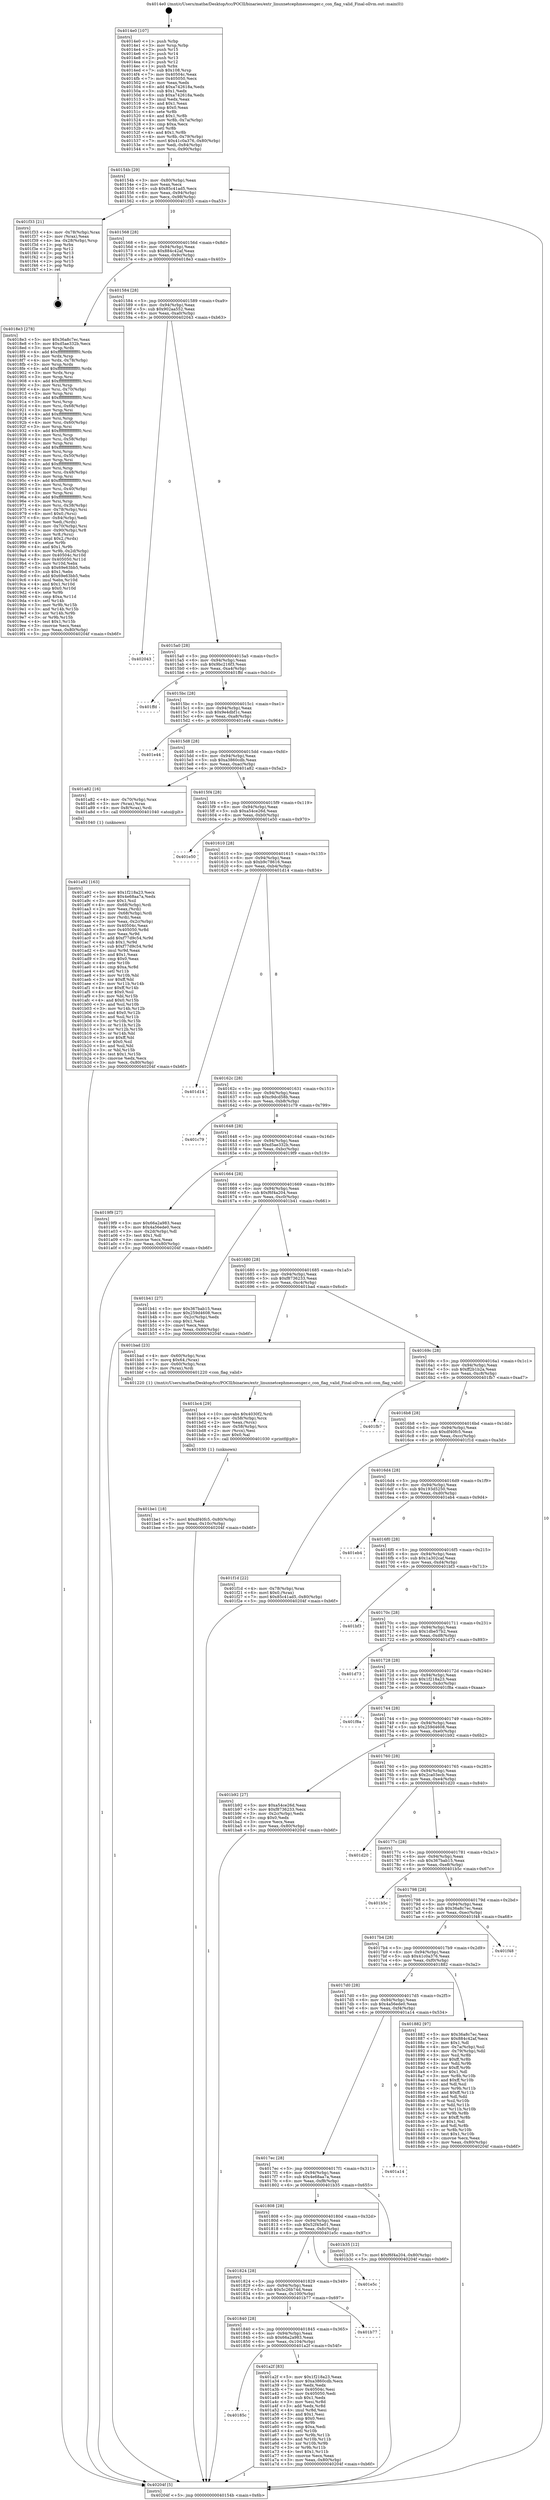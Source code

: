 digraph "0x4014e0" {
  label = "0x4014e0 (/mnt/c/Users/mathe/Desktop/tcc/POCII/binaries/extr_linuxnetcephmessenger.c_con_flag_valid_Final-ollvm.out::main(0))"
  labelloc = "t"
  node[shape=record]

  Entry [label="",width=0.3,height=0.3,shape=circle,fillcolor=black,style=filled]
  "0x40154b" [label="{
     0x40154b [29]\l
     | [instrs]\l
     &nbsp;&nbsp;0x40154b \<+3\>: mov -0x80(%rbp),%eax\l
     &nbsp;&nbsp;0x40154e \<+2\>: mov %eax,%ecx\l
     &nbsp;&nbsp;0x401550 \<+6\>: sub $0x85c41ad5,%ecx\l
     &nbsp;&nbsp;0x401556 \<+6\>: mov %eax,-0x94(%rbp)\l
     &nbsp;&nbsp;0x40155c \<+6\>: mov %ecx,-0x98(%rbp)\l
     &nbsp;&nbsp;0x401562 \<+6\>: je 0000000000401f33 \<main+0xa53\>\l
  }"]
  "0x401f33" [label="{
     0x401f33 [21]\l
     | [instrs]\l
     &nbsp;&nbsp;0x401f33 \<+4\>: mov -0x78(%rbp),%rax\l
     &nbsp;&nbsp;0x401f37 \<+2\>: mov (%rax),%eax\l
     &nbsp;&nbsp;0x401f39 \<+4\>: lea -0x28(%rbp),%rsp\l
     &nbsp;&nbsp;0x401f3d \<+1\>: pop %rbx\l
     &nbsp;&nbsp;0x401f3e \<+2\>: pop %r12\l
     &nbsp;&nbsp;0x401f40 \<+2\>: pop %r13\l
     &nbsp;&nbsp;0x401f42 \<+2\>: pop %r14\l
     &nbsp;&nbsp;0x401f44 \<+2\>: pop %r15\l
     &nbsp;&nbsp;0x401f46 \<+1\>: pop %rbp\l
     &nbsp;&nbsp;0x401f47 \<+1\>: ret\l
  }"]
  "0x401568" [label="{
     0x401568 [28]\l
     | [instrs]\l
     &nbsp;&nbsp;0x401568 \<+5\>: jmp 000000000040156d \<main+0x8d\>\l
     &nbsp;&nbsp;0x40156d \<+6\>: mov -0x94(%rbp),%eax\l
     &nbsp;&nbsp;0x401573 \<+5\>: sub $0x884c42af,%eax\l
     &nbsp;&nbsp;0x401578 \<+6\>: mov %eax,-0x9c(%rbp)\l
     &nbsp;&nbsp;0x40157e \<+6\>: je 00000000004018e3 \<main+0x403\>\l
  }"]
  Exit [label="",width=0.3,height=0.3,shape=circle,fillcolor=black,style=filled,peripheries=2]
  "0x4018e3" [label="{
     0x4018e3 [278]\l
     | [instrs]\l
     &nbsp;&nbsp;0x4018e3 \<+5\>: mov $0x36a8c7ec,%eax\l
     &nbsp;&nbsp;0x4018e8 \<+5\>: mov $0xd5ae332b,%ecx\l
     &nbsp;&nbsp;0x4018ed \<+3\>: mov %rsp,%rdx\l
     &nbsp;&nbsp;0x4018f0 \<+4\>: add $0xfffffffffffffff0,%rdx\l
     &nbsp;&nbsp;0x4018f4 \<+3\>: mov %rdx,%rsp\l
     &nbsp;&nbsp;0x4018f7 \<+4\>: mov %rdx,-0x78(%rbp)\l
     &nbsp;&nbsp;0x4018fb \<+3\>: mov %rsp,%rdx\l
     &nbsp;&nbsp;0x4018fe \<+4\>: add $0xfffffffffffffff0,%rdx\l
     &nbsp;&nbsp;0x401902 \<+3\>: mov %rdx,%rsp\l
     &nbsp;&nbsp;0x401905 \<+3\>: mov %rsp,%rsi\l
     &nbsp;&nbsp;0x401908 \<+4\>: add $0xfffffffffffffff0,%rsi\l
     &nbsp;&nbsp;0x40190c \<+3\>: mov %rsi,%rsp\l
     &nbsp;&nbsp;0x40190f \<+4\>: mov %rsi,-0x70(%rbp)\l
     &nbsp;&nbsp;0x401913 \<+3\>: mov %rsp,%rsi\l
     &nbsp;&nbsp;0x401916 \<+4\>: add $0xfffffffffffffff0,%rsi\l
     &nbsp;&nbsp;0x40191a \<+3\>: mov %rsi,%rsp\l
     &nbsp;&nbsp;0x40191d \<+4\>: mov %rsi,-0x68(%rbp)\l
     &nbsp;&nbsp;0x401921 \<+3\>: mov %rsp,%rsi\l
     &nbsp;&nbsp;0x401924 \<+4\>: add $0xfffffffffffffff0,%rsi\l
     &nbsp;&nbsp;0x401928 \<+3\>: mov %rsi,%rsp\l
     &nbsp;&nbsp;0x40192b \<+4\>: mov %rsi,-0x60(%rbp)\l
     &nbsp;&nbsp;0x40192f \<+3\>: mov %rsp,%rsi\l
     &nbsp;&nbsp;0x401932 \<+4\>: add $0xfffffffffffffff0,%rsi\l
     &nbsp;&nbsp;0x401936 \<+3\>: mov %rsi,%rsp\l
     &nbsp;&nbsp;0x401939 \<+4\>: mov %rsi,-0x58(%rbp)\l
     &nbsp;&nbsp;0x40193d \<+3\>: mov %rsp,%rsi\l
     &nbsp;&nbsp;0x401940 \<+4\>: add $0xfffffffffffffff0,%rsi\l
     &nbsp;&nbsp;0x401944 \<+3\>: mov %rsi,%rsp\l
     &nbsp;&nbsp;0x401947 \<+4\>: mov %rsi,-0x50(%rbp)\l
     &nbsp;&nbsp;0x40194b \<+3\>: mov %rsp,%rsi\l
     &nbsp;&nbsp;0x40194e \<+4\>: add $0xfffffffffffffff0,%rsi\l
     &nbsp;&nbsp;0x401952 \<+3\>: mov %rsi,%rsp\l
     &nbsp;&nbsp;0x401955 \<+4\>: mov %rsi,-0x48(%rbp)\l
     &nbsp;&nbsp;0x401959 \<+3\>: mov %rsp,%rsi\l
     &nbsp;&nbsp;0x40195c \<+4\>: add $0xfffffffffffffff0,%rsi\l
     &nbsp;&nbsp;0x401960 \<+3\>: mov %rsi,%rsp\l
     &nbsp;&nbsp;0x401963 \<+4\>: mov %rsi,-0x40(%rbp)\l
     &nbsp;&nbsp;0x401967 \<+3\>: mov %rsp,%rsi\l
     &nbsp;&nbsp;0x40196a \<+4\>: add $0xfffffffffffffff0,%rsi\l
     &nbsp;&nbsp;0x40196e \<+3\>: mov %rsi,%rsp\l
     &nbsp;&nbsp;0x401971 \<+4\>: mov %rsi,-0x38(%rbp)\l
     &nbsp;&nbsp;0x401975 \<+4\>: mov -0x78(%rbp),%rsi\l
     &nbsp;&nbsp;0x401979 \<+6\>: movl $0x0,(%rsi)\l
     &nbsp;&nbsp;0x40197f \<+6\>: mov -0x84(%rbp),%edi\l
     &nbsp;&nbsp;0x401985 \<+2\>: mov %edi,(%rdx)\l
     &nbsp;&nbsp;0x401987 \<+4\>: mov -0x70(%rbp),%rsi\l
     &nbsp;&nbsp;0x40198b \<+7\>: mov -0x90(%rbp),%r8\l
     &nbsp;&nbsp;0x401992 \<+3\>: mov %r8,(%rsi)\l
     &nbsp;&nbsp;0x401995 \<+3\>: cmpl $0x2,(%rdx)\l
     &nbsp;&nbsp;0x401998 \<+4\>: setne %r9b\l
     &nbsp;&nbsp;0x40199c \<+4\>: and $0x1,%r9b\l
     &nbsp;&nbsp;0x4019a0 \<+4\>: mov %r9b,-0x2d(%rbp)\l
     &nbsp;&nbsp;0x4019a4 \<+8\>: mov 0x40504c,%r10d\l
     &nbsp;&nbsp;0x4019ac \<+8\>: mov 0x405050,%r11d\l
     &nbsp;&nbsp;0x4019b4 \<+3\>: mov %r10d,%ebx\l
     &nbsp;&nbsp;0x4019b7 \<+6\>: sub $0x69e63bb5,%ebx\l
     &nbsp;&nbsp;0x4019bd \<+3\>: sub $0x1,%ebx\l
     &nbsp;&nbsp;0x4019c0 \<+6\>: add $0x69e63bb5,%ebx\l
     &nbsp;&nbsp;0x4019c6 \<+4\>: imul %ebx,%r10d\l
     &nbsp;&nbsp;0x4019ca \<+4\>: and $0x1,%r10d\l
     &nbsp;&nbsp;0x4019ce \<+4\>: cmp $0x0,%r10d\l
     &nbsp;&nbsp;0x4019d2 \<+4\>: sete %r9b\l
     &nbsp;&nbsp;0x4019d6 \<+4\>: cmp $0xa,%r11d\l
     &nbsp;&nbsp;0x4019da \<+4\>: setl %r14b\l
     &nbsp;&nbsp;0x4019de \<+3\>: mov %r9b,%r15b\l
     &nbsp;&nbsp;0x4019e1 \<+3\>: and %r14b,%r15b\l
     &nbsp;&nbsp;0x4019e4 \<+3\>: xor %r14b,%r9b\l
     &nbsp;&nbsp;0x4019e7 \<+3\>: or %r9b,%r15b\l
     &nbsp;&nbsp;0x4019ea \<+4\>: test $0x1,%r15b\l
     &nbsp;&nbsp;0x4019ee \<+3\>: cmovne %ecx,%eax\l
     &nbsp;&nbsp;0x4019f1 \<+3\>: mov %eax,-0x80(%rbp)\l
     &nbsp;&nbsp;0x4019f4 \<+5\>: jmp 000000000040204f \<main+0xb6f\>\l
  }"]
  "0x401584" [label="{
     0x401584 [28]\l
     | [instrs]\l
     &nbsp;&nbsp;0x401584 \<+5\>: jmp 0000000000401589 \<main+0xa9\>\l
     &nbsp;&nbsp;0x401589 \<+6\>: mov -0x94(%rbp),%eax\l
     &nbsp;&nbsp;0x40158f \<+5\>: sub $0x902aa552,%eax\l
     &nbsp;&nbsp;0x401594 \<+6\>: mov %eax,-0xa0(%rbp)\l
     &nbsp;&nbsp;0x40159a \<+6\>: je 0000000000402043 \<main+0xb63\>\l
  }"]
  "0x401be1" [label="{
     0x401be1 [18]\l
     | [instrs]\l
     &nbsp;&nbsp;0x401be1 \<+7\>: movl $0xdf40fc5,-0x80(%rbp)\l
     &nbsp;&nbsp;0x401be8 \<+6\>: mov %eax,-0x10c(%rbp)\l
     &nbsp;&nbsp;0x401bee \<+5\>: jmp 000000000040204f \<main+0xb6f\>\l
  }"]
  "0x402043" [label="{
     0x402043\l
  }", style=dashed]
  "0x4015a0" [label="{
     0x4015a0 [28]\l
     | [instrs]\l
     &nbsp;&nbsp;0x4015a0 \<+5\>: jmp 00000000004015a5 \<main+0xc5\>\l
     &nbsp;&nbsp;0x4015a5 \<+6\>: mov -0x94(%rbp),%eax\l
     &nbsp;&nbsp;0x4015ab \<+5\>: sub $0x9bc216f3,%eax\l
     &nbsp;&nbsp;0x4015b0 \<+6\>: mov %eax,-0xa4(%rbp)\l
     &nbsp;&nbsp;0x4015b6 \<+6\>: je 0000000000401ffd \<main+0xb1d\>\l
  }"]
  "0x401bc4" [label="{
     0x401bc4 [29]\l
     | [instrs]\l
     &nbsp;&nbsp;0x401bc4 \<+10\>: movabs $0x4030f2,%rdi\l
     &nbsp;&nbsp;0x401bce \<+4\>: mov -0x58(%rbp),%rcx\l
     &nbsp;&nbsp;0x401bd2 \<+2\>: mov %eax,(%rcx)\l
     &nbsp;&nbsp;0x401bd4 \<+4\>: mov -0x58(%rbp),%rcx\l
     &nbsp;&nbsp;0x401bd8 \<+2\>: mov (%rcx),%esi\l
     &nbsp;&nbsp;0x401bda \<+2\>: mov $0x0,%al\l
     &nbsp;&nbsp;0x401bdc \<+5\>: call 0000000000401030 \<printf@plt\>\l
     | [calls]\l
     &nbsp;&nbsp;0x401030 \{1\} (unknown)\l
  }"]
  "0x401ffd" [label="{
     0x401ffd\l
  }", style=dashed]
  "0x4015bc" [label="{
     0x4015bc [28]\l
     | [instrs]\l
     &nbsp;&nbsp;0x4015bc \<+5\>: jmp 00000000004015c1 \<main+0xe1\>\l
     &nbsp;&nbsp;0x4015c1 \<+6\>: mov -0x94(%rbp),%eax\l
     &nbsp;&nbsp;0x4015c7 \<+5\>: sub $0x9e4dbf1c,%eax\l
     &nbsp;&nbsp;0x4015cc \<+6\>: mov %eax,-0xa8(%rbp)\l
     &nbsp;&nbsp;0x4015d2 \<+6\>: je 0000000000401e44 \<main+0x964\>\l
  }"]
  "0x401a92" [label="{
     0x401a92 [163]\l
     | [instrs]\l
     &nbsp;&nbsp;0x401a92 \<+5\>: mov $0x1f218a23,%ecx\l
     &nbsp;&nbsp;0x401a97 \<+5\>: mov $0x4e68aa7a,%edx\l
     &nbsp;&nbsp;0x401a9c \<+3\>: mov $0x1,%sil\l
     &nbsp;&nbsp;0x401a9f \<+4\>: mov -0x68(%rbp),%rdi\l
     &nbsp;&nbsp;0x401aa3 \<+2\>: mov %eax,(%rdi)\l
     &nbsp;&nbsp;0x401aa5 \<+4\>: mov -0x68(%rbp),%rdi\l
     &nbsp;&nbsp;0x401aa9 \<+2\>: mov (%rdi),%eax\l
     &nbsp;&nbsp;0x401aab \<+3\>: mov %eax,-0x2c(%rbp)\l
     &nbsp;&nbsp;0x401aae \<+7\>: mov 0x40504c,%eax\l
     &nbsp;&nbsp;0x401ab5 \<+8\>: mov 0x405050,%r8d\l
     &nbsp;&nbsp;0x401abd \<+3\>: mov %eax,%r9d\l
     &nbsp;&nbsp;0x401ac0 \<+7\>: add $0xf77d9c54,%r9d\l
     &nbsp;&nbsp;0x401ac7 \<+4\>: sub $0x1,%r9d\l
     &nbsp;&nbsp;0x401acb \<+7\>: sub $0xf77d9c54,%r9d\l
     &nbsp;&nbsp;0x401ad2 \<+4\>: imul %r9d,%eax\l
     &nbsp;&nbsp;0x401ad6 \<+3\>: and $0x1,%eax\l
     &nbsp;&nbsp;0x401ad9 \<+3\>: cmp $0x0,%eax\l
     &nbsp;&nbsp;0x401adc \<+4\>: sete %r10b\l
     &nbsp;&nbsp;0x401ae0 \<+4\>: cmp $0xa,%r8d\l
     &nbsp;&nbsp;0x401ae4 \<+4\>: setl %r11b\l
     &nbsp;&nbsp;0x401ae8 \<+3\>: mov %r10b,%bl\l
     &nbsp;&nbsp;0x401aeb \<+3\>: xor $0xff,%bl\l
     &nbsp;&nbsp;0x401aee \<+3\>: mov %r11b,%r14b\l
     &nbsp;&nbsp;0x401af1 \<+4\>: xor $0xff,%r14b\l
     &nbsp;&nbsp;0x401af5 \<+4\>: xor $0x0,%sil\l
     &nbsp;&nbsp;0x401af9 \<+3\>: mov %bl,%r15b\l
     &nbsp;&nbsp;0x401afc \<+4\>: and $0x0,%r15b\l
     &nbsp;&nbsp;0x401b00 \<+3\>: and %sil,%r10b\l
     &nbsp;&nbsp;0x401b03 \<+3\>: mov %r14b,%r12b\l
     &nbsp;&nbsp;0x401b06 \<+4\>: and $0x0,%r12b\l
     &nbsp;&nbsp;0x401b0a \<+3\>: and %sil,%r11b\l
     &nbsp;&nbsp;0x401b0d \<+3\>: or %r10b,%r15b\l
     &nbsp;&nbsp;0x401b10 \<+3\>: or %r11b,%r12b\l
     &nbsp;&nbsp;0x401b13 \<+3\>: xor %r12b,%r15b\l
     &nbsp;&nbsp;0x401b16 \<+3\>: or %r14b,%bl\l
     &nbsp;&nbsp;0x401b19 \<+3\>: xor $0xff,%bl\l
     &nbsp;&nbsp;0x401b1c \<+4\>: or $0x0,%sil\l
     &nbsp;&nbsp;0x401b20 \<+3\>: and %sil,%bl\l
     &nbsp;&nbsp;0x401b23 \<+3\>: or %bl,%r15b\l
     &nbsp;&nbsp;0x401b26 \<+4\>: test $0x1,%r15b\l
     &nbsp;&nbsp;0x401b2a \<+3\>: cmovne %edx,%ecx\l
     &nbsp;&nbsp;0x401b2d \<+3\>: mov %ecx,-0x80(%rbp)\l
     &nbsp;&nbsp;0x401b30 \<+5\>: jmp 000000000040204f \<main+0xb6f\>\l
  }"]
  "0x401e44" [label="{
     0x401e44\l
  }", style=dashed]
  "0x4015d8" [label="{
     0x4015d8 [28]\l
     | [instrs]\l
     &nbsp;&nbsp;0x4015d8 \<+5\>: jmp 00000000004015dd \<main+0xfd\>\l
     &nbsp;&nbsp;0x4015dd \<+6\>: mov -0x94(%rbp),%eax\l
     &nbsp;&nbsp;0x4015e3 \<+5\>: sub $0xa3860cdb,%eax\l
     &nbsp;&nbsp;0x4015e8 \<+6\>: mov %eax,-0xac(%rbp)\l
     &nbsp;&nbsp;0x4015ee \<+6\>: je 0000000000401a82 \<main+0x5a2\>\l
  }"]
  "0x40185c" [label="{
     0x40185c\l
  }", style=dashed]
  "0x401a82" [label="{
     0x401a82 [16]\l
     | [instrs]\l
     &nbsp;&nbsp;0x401a82 \<+4\>: mov -0x70(%rbp),%rax\l
     &nbsp;&nbsp;0x401a86 \<+3\>: mov (%rax),%rax\l
     &nbsp;&nbsp;0x401a89 \<+4\>: mov 0x8(%rax),%rdi\l
     &nbsp;&nbsp;0x401a8d \<+5\>: call 0000000000401040 \<atoi@plt\>\l
     | [calls]\l
     &nbsp;&nbsp;0x401040 \{1\} (unknown)\l
  }"]
  "0x4015f4" [label="{
     0x4015f4 [28]\l
     | [instrs]\l
     &nbsp;&nbsp;0x4015f4 \<+5\>: jmp 00000000004015f9 \<main+0x119\>\l
     &nbsp;&nbsp;0x4015f9 \<+6\>: mov -0x94(%rbp),%eax\l
     &nbsp;&nbsp;0x4015ff \<+5\>: sub $0xa54ce26d,%eax\l
     &nbsp;&nbsp;0x401604 \<+6\>: mov %eax,-0xb0(%rbp)\l
     &nbsp;&nbsp;0x40160a \<+6\>: je 0000000000401e50 \<main+0x970\>\l
  }"]
  "0x401a2f" [label="{
     0x401a2f [83]\l
     | [instrs]\l
     &nbsp;&nbsp;0x401a2f \<+5\>: mov $0x1f218a23,%eax\l
     &nbsp;&nbsp;0x401a34 \<+5\>: mov $0xa3860cdb,%ecx\l
     &nbsp;&nbsp;0x401a39 \<+2\>: xor %edx,%edx\l
     &nbsp;&nbsp;0x401a3b \<+7\>: mov 0x40504c,%esi\l
     &nbsp;&nbsp;0x401a42 \<+7\>: mov 0x405050,%edi\l
     &nbsp;&nbsp;0x401a49 \<+3\>: sub $0x1,%edx\l
     &nbsp;&nbsp;0x401a4c \<+3\>: mov %esi,%r8d\l
     &nbsp;&nbsp;0x401a4f \<+3\>: add %edx,%r8d\l
     &nbsp;&nbsp;0x401a52 \<+4\>: imul %r8d,%esi\l
     &nbsp;&nbsp;0x401a56 \<+3\>: and $0x1,%esi\l
     &nbsp;&nbsp;0x401a59 \<+3\>: cmp $0x0,%esi\l
     &nbsp;&nbsp;0x401a5c \<+4\>: sete %r9b\l
     &nbsp;&nbsp;0x401a60 \<+3\>: cmp $0xa,%edi\l
     &nbsp;&nbsp;0x401a63 \<+4\>: setl %r10b\l
     &nbsp;&nbsp;0x401a67 \<+3\>: mov %r9b,%r11b\l
     &nbsp;&nbsp;0x401a6a \<+3\>: and %r10b,%r11b\l
     &nbsp;&nbsp;0x401a6d \<+3\>: xor %r10b,%r9b\l
     &nbsp;&nbsp;0x401a70 \<+3\>: or %r9b,%r11b\l
     &nbsp;&nbsp;0x401a73 \<+4\>: test $0x1,%r11b\l
     &nbsp;&nbsp;0x401a77 \<+3\>: cmovne %ecx,%eax\l
     &nbsp;&nbsp;0x401a7a \<+3\>: mov %eax,-0x80(%rbp)\l
     &nbsp;&nbsp;0x401a7d \<+5\>: jmp 000000000040204f \<main+0xb6f\>\l
  }"]
  "0x401e50" [label="{
     0x401e50\l
  }", style=dashed]
  "0x401610" [label="{
     0x401610 [28]\l
     | [instrs]\l
     &nbsp;&nbsp;0x401610 \<+5\>: jmp 0000000000401615 \<main+0x135\>\l
     &nbsp;&nbsp;0x401615 \<+6\>: mov -0x94(%rbp),%eax\l
     &nbsp;&nbsp;0x40161b \<+5\>: sub $0xb9c78616,%eax\l
     &nbsp;&nbsp;0x401620 \<+6\>: mov %eax,-0xb4(%rbp)\l
     &nbsp;&nbsp;0x401626 \<+6\>: je 0000000000401d14 \<main+0x834\>\l
  }"]
  "0x401840" [label="{
     0x401840 [28]\l
     | [instrs]\l
     &nbsp;&nbsp;0x401840 \<+5\>: jmp 0000000000401845 \<main+0x365\>\l
     &nbsp;&nbsp;0x401845 \<+6\>: mov -0x94(%rbp),%eax\l
     &nbsp;&nbsp;0x40184b \<+5\>: sub $0x66a2a983,%eax\l
     &nbsp;&nbsp;0x401850 \<+6\>: mov %eax,-0x104(%rbp)\l
     &nbsp;&nbsp;0x401856 \<+6\>: je 0000000000401a2f \<main+0x54f\>\l
  }"]
  "0x401d14" [label="{
     0x401d14\l
  }", style=dashed]
  "0x40162c" [label="{
     0x40162c [28]\l
     | [instrs]\l
     &nbsp;&nbsp;0x40162c \<+5\>: jmp 0000000000401631 \<main+0x151\>\l
     &nbsp;&nbsp;0x401631 \<+6\>: mov -0x94(%rbp),%eax\l
     &nbsp;&nbsp;0x401637 \<+5\>: sub $0xc9dcd58b,%eax\l
     &nbsp;&nbsp;0x40163c \<+6\>: mov %eax,-0xb8(%rbp)\l
     &nbsp;&nbsp;0x401642 \<+6\>: je 0000000000401c79 \<main+0x799\>\l
  }"]
  "0x401b77" [label="{
     0x401b77\l
  }", style=dashed]
  "0x401c79" [label="{
     0x401c79\l
  }", style=dashed]
  "0x401648" [label="{
     0x401648 [28]\l
     | [instrs]\l
     &nbsp;&nbsp;0x401648 \<+5\>: jmp 000000000040164d \<main+0x16d\>\l
     &nbsp;&nbsp;0x40164d \<+6\>: mov -0x94(%rbp),%eax\l
     &nbsp;&nbsp;0x401653 \<+5\>: sub $0xd5ae332b,%eax\l
     &nbsp;&nbsp;0x401658 \<+6\>: mov %eax,-0xbc(%rbp)\l
     &nbsp;&nbsp;0x40165e \<+6\>: je 00000000004019f9 \<main+0x519\>\l
  }"]
  "0x401824" [label="{
     0x401824 [28]\l
     | [instrs]\l
     &nbsp;&nbsp;0x401824 \<+5\>: jmp 0000000000401829 \<main+0x349\>\l
     &nbsp;&nbsp;0x401829 \<+6\>: mov -0x94(%rbp),%eax\l
     &nbsp;&nbsp;0x40182f \<+5\>: sub $0x5c26b74d,%eax\l
     &nbsp;&nbsp;0x401834 \<+6\>: mov %eax,-0x100(%rbp)\l
     &nbsp;&nbsp;0x40183a \<+6\>: je 0000000000401b77 \<main+0x697\>\l
  }"]
  "0x4019f9" [label="{
     0x4019f9 [27]\l
     | [instrs]\l
     &nbsp;&nbsp;0x4019f9 \<+5\>: mov $0x66a2a983,%eax\l
     &nbsp;&nbsp;0x4019fe \<+5\>: mov $0x4a56ede0,%ecx\l
     &nbsp;&nbsp;0x401a03 \<+3\>: mov -0x2d(%rbp),%dl\l
     &nbsp;&nbsp;0x401a06 \<+3\>: test $0x1,%dl\l
     &nbsp;&nbsp;0x401a09 \<+3\>: cmovne %ecx,%eax\l
     &nbsp;&nbsp;0x401a0c \<+3\>: mov %eax,-0x80(%rbp)\l
     &nbsp;&nbsp;0x401a0f \<+5\>: jmp 000000000040204f \<main+0xb6f\>\l
  }"]
  "0x401664" [label="{
     0x401664 [28]\l
     | [instrs]\l
     &nbsp;&nbsp;0x401664 \<+5\>: jmp 0000000000401669 \<main+0x189\>\l
     &nbsp;&nbsp;0x401669 \<+6\>: mov -0x94(%rbp),%eax\l
     &nbsp;&nbsp;0x40166f \<+5\>: sub $0xf6f4a204,%eax\l
     &nbsp;&nbsp;0x401674 \<+6\>: mov %eax,-0xc0(%rbp)\l
     &nbsp;&nbsp;0x40167a \<+6\>: je 0000000000401b41 \<main+0x661\>\l
  }"]
  "0x401e5c" [label="{
     0x401e5c\l
  }", style=dashed]
  "0x401b41" [label="{
     0x401b41 [27]\l
     | [instrs]\l
     &nbsp;&nbsp;0x401b41 \<+5\>: mov $0x367bab15,%eax\l
     &nbsp;&nbsp;0x401b46 \<+5\>: mov $0x259d4608,%ecx\l
     &nbsp;&nbsp;0x401b4b \<+3\>: mov -0x2c(%rbp),%edx\l
     &nbsp;&nbsp;0x401b4e \<+3\>: cmp $0x1,%edx\l
     &nbsp;&nbsp;0x401b51 \<+3\>: cmovl %ecx,%eax\l
     &nbsp;&nbsp;0x401b54 \<+3\>: mov %eax,-0x80(%rbp)\l
     &nbsp;&nbsp;0x401b57 \<+5\>: jmp 000000000040204f \<main+0xb6f\>\l
  }"]
  "0x401680" [label="{
     0x401680 [28]\l
     | [instrs]\l
     &nbsp;&nbsp;0x401680 \<+5\>: jmp 0000000000401685 \<main+0x1a5\>\l
     &nbsp;&nbsp;0x401685 \<+6\>: mov -0x94(%rbp),%eax\l
     &nbsp;&nbsp;0x40168b \<+5\>: sub $0xf8736233,%eax\l
     &nbsp;&nbsp;0x401690 \<+6\>: mov %eax,-0xc4(%rbp)\l
     &nbsp;&nbsp;0x401696 \<+6\>: je 0000000000401bad \<main+0x6cd\>\l
  }"]
  "0x401808" [label="{
     0x401808 [28]\l
     | [instrs]\l
     &nbsp;&nbsp;0x401808 \<+5\>: jmp 000000000040180d \<main+0x32d\>\l
     &nbsp;&nbsp;0x40180d \<+6\>: mov -0x94(%rbp),%eax\l
     &nbsp;&nbsp;0x401813 \<+5\>: sub $0x52f45e01,%eax\l
     &nbsp;&nbsp;0x401818 \<+6\>: mov %eax,-0xfc(%rbp)\l
     &nbsp;&nbsp;0x40181e \<+6\>: je 0000000000401e5c \<main+0x97c\>\l
  }"]
  "0x401bad" [label="{
     0x401bad [23]\l
     | [instrs]\l
     &nbsp;&nbsp;0x401bad \<+4\>: mov -0x60(%rbp),%rax\l
     &nbsp;&nbsp;0x401bb1 \<+7\>: movq $0x64,(%rax)\l
     &nbsp;&nbsp;0x401bb8 \<+4\>: mov -0x60(%rbp),%rax\l
     &nbsp;&nbsp;0x401bbc \<+3\>: mov (%rax),%rdi\l
     &nbsp;&nbsp;0x401bbf \<+5\>: call 0000000000401220 \<con_flag_valid\>\l
     | [calls]\l
     &nbsp;&nbsp;0x401220 \{1\} (/mnt/c/Users/mathe/Desktop/tcc/POCII/binaries/extr_linuxnetcephmessenger.c_con_flag_valid_Final-ollvm.out::con_flag_valid)\l
  }"]
  "0x40169c" [label="{
     0x40169c [28]\l
     | [instrs]\l
     &nbsp;&nbsp;0x40169c \<+5\>: jmp 00000000004016a1 \<main+0x1c1\>\l
     &nbsp;&nbsp;0x4016a1 \<+6\>: mov -0x94(%rbp),%eax\l
     &nbsp;&nbsp;0x4016a7 \<+5\>: sub $0xff2b1b2a,%eax\l
     &nbsp;&nbsp;0x4016ac \<+6\>: mov %eax,-0xc8(%rbp)\l
     &nbsp;&nbsp;0x4016b2 \<+6\>: je 0000000000401fb7 \<main+0xad7\>\l
  }"]
  "0x401b35" [label="{
     0x401b35 [12]\l
     | [instrs]\l
     &nbsp;&nbsp;0x401b35 \<+7\>: movl $0xf6f4a204,-0x80(%rbp)\l
     &nbsp;&nbsp;0x401b3c \<+5\>: jmp 000000000040204f \<main+0xb6f\>\l
  }"]
  "0x401fb7" [label="{
     0x401fb7\l
  }", style=dashed]
  "0x4016b8" [label="{
     0x4016b8 [28]\l
     | [instrs]\l
     &nbsp;&nbsp;0x4016b8 \<+5\>: jmp 00000000004016bd \<main+0x1dd\>\l
     &nbsp;&nbsp;0x4016bd \<+6\>: mov -0x94(%rbp),%eax\l
     &nbsp;&nbsp;0x4016c3 \<+5\>: sub $0xdf40fc5,%eax\l
     &nbsp;&nbsp;0x4016c8 \<+6\>: mov %eax,-0xcc(%rbp)\l
     &nbsp;&nbsp;0x4016ce \<+6\>: je 0000000000401f1d \<main+0xa3d\>\l
  }"]
  "0x4017ec" [label="{
     0x4017ec [28]\l
     | [instrs]\l
     &nbsp;&nbsp;0x4017ec \<+5\>: jmp 00000000004017f1 \<main+0x311\>\l
     &nbsp;&nbsp;0x4017f1 \<+6\>: mov -0x94(%rbp),%eax\l
     &nbsp;&nbsp;0x4017f7 \<+5\>: sub $0x4e68aa7a,%eax\l
     &nbsp;&nbsp;0x4017fc \<+6\>: mov %eax,-0xf8(%rbp)\l
     &nbsp;&nbsp;0x401802 \<+6\>: je 0000000000401b35 \<main+0x655\>\l
  }"]
  "0x401f1d" [label="{
     0x401f1d [22]\l
     | [instrs]\l
     &nbsp;&nbsp;0x401f1d \<+4\>: mov -0x78(%rbp),%rax\l
     &nbsp;&nbsp;0x401f21 \<+6\>: movl $0x0,(%rax)\l
     &nbsp;&nbsp;0x401f27 \<+7\>: movl $0x85c41ad5,-0x80(%rbp)\l
     &nbsp;&nbsp;0x401f2e \<+5\>: jmp 000000000040204f \<main+0xb6f\>\l
  }"]
  "0x4016d4" [label="{
     0x4016d4 [28]\l
     | [instrs]\l
     &nbsp;&nbsp;0x4016d4 \<+5\>: jmp 00000000004016d9 \<main+0x1f9\>\l
     &nbsp;&nbsp;0x4016d9 \<+6\>: mov -0x94(%rbp),%eax\l
     &nbsp;&nbsp;0x4016df \<+5\>: sub $0x193d5250,%eax\l
     &nbsp;&nbsp;0x4016e4 \<+6\>: mov %eax,-0xd0(%rbp)\l
     &nbsp;&nbsp;0x4016ea \<+6\>: je 0000000000401eb4 \<main+0x9d4\>\l
  }"]
  "0x401a14" [label="{
     0x401a14\l
  }", style=dashed]
  "0x401eb4" [label="{
     0x401eb4\l
  }", style=dashed]
  "0x4016f0" [label="{
     0x4016f0 [28]\l
     | [instrs]\l
     &nbsp;&nbsp;0x4016f0 \<+5\>: jmp 00000000004016f5 \<main+0x215\>\l
     &nbsp;&nbsp;0x4016f5 \<+6\>: mov -0x94(%rbp),%eax\l
     &nbsp;&nbsp;0x4016fb \<+5\>: sub $0x1a302caf,%eax\l
     &nbsp;&nbsp;0x401700 \<+6\>: mov %eax,-0xd4(%rbp)\l
     &nbsp;&nbsp;0x401706 \<+6\>: je 0000000000401bf3 \<main+0x713\>\l
  }"]
  "0x4014e0" [label="{
     0x4014e0 [107]\l
     | [instrs]\l
     &nbsp;&nbsp;0x4014e0 \<+1\>: push %rbp\l
     &nbsp;&nbsp;0x4014e1 \<+3\>: mov %rsp,%rbp\l
     &nbsp;&nbsp;0x4014e4 \<+2\>: push %r15\l
     &nbsp;&nbsp;0x4014e6 \<+2\>: push %r14\l
     &nbsp;&nbsp;0x4014e8 \<+2\>: push %r13\l
     &nbsp;&nbsp;0x4014ea \<+2\>: push %r12\l
     &nbsp;&nbsp;0x4014ec \<+1\>: push %rbx\l
     &nbsp;&nbsp;0x4014ed \<+7\>: sub $0x108,%rsp\l
     &nbsp;&nbsp;0x4014f4 \<+7\>: mov 0x40504c,%eax\l
     &nbsp;&nbsp;0x4014fb \<+7\>: mov 0x405050,%ecx\l
     &nbsp;&nbsp;0x401502 \<+2\>: mov %eax,%edx\l
     &nbsp;&nbsp;0x401504 \<+6\>: add $0xa742618a,%edx\l
     &nbsp;&nbsp;0x40150a \<+3\>: sub $0x1,%edx\l
     &nbsp;&nbsp;0x40150d \<+6\>: sub $0xa742618a,%edx\l
     &nbsp;&nbsp;0x401513 \<+3\>: imul %edx,%eax\l
     &nbsp;&nbsp;0x401516 \<+3\>: and $0x1,%eax\l
     &nbsp;&nbsp;0x401519 \<+3\>: cmp $0x0,%eax\l
     &nbsp;&nbsp;0x40151c \<+4\>: sete %r8b\l
     &nbsp;&nbsp;0x401520 \<+4\>: and $0x1,%r8b\l
     &nbsp;&nbsp;0x401524 \<+4\>: mov %r8b,-0x7a(%rbp)\l
     &nbsp;&nbsp;0x401528 \<+3\>: cmp $0xa,%ecx\l
     &nbsp;&nbsp;0x40152b \<+4\>: setl %r8b\l
     &nbsp;&nbsp;0x40152f \<+4\>: and $0x1,%r8b\l
     &nbsp;&nbsp;0x401533 \<+4\>: mov %r8b,-0x79(%rbp)\l
     &nbsp;&nbsp;0x401537 \<+7\>: movl $0x41c0a376,-0x80(%rbp)\l
     &nbsp;&nbsp;0x40153e \<+6\>: mov %edi,-0x84(%rbp)\l
     &nbsp;&nbsp;0x401544 \<+7\>: mov %rsi,-0x90(%rbp)\l
  }"]
  "0x401bf3" [label="{
     0x401bf3\l
  }", style=dashed]
  "0x40170c" [label="{
     0x40170c [28]\l
     | [instrs]\l
     &nbsp;&nbsp;0x40170c \<+5\>: jmp 0000000000401711 \<main+0x231\>\l
     &nbsp;&nbsp;0x401711 \<+6\>: mov -0x94(%rbp),%eax\l
     &nbsp;&nbsp;0x401717 \<+5\>: sub $0x1dbe57b2,%eax\l
     &nbsp;&nbsp;0x40171c \<+6\>: mov %eax,-0xd8(%rbp)\l
     &nbsp;&nbsp;0x401722 \<+6\>: je 0000000000401d73 \<main+0x893\>\l
  }"]
  "0x40204f" [label="{
     0x40204f [5]\l
     | [instrs]\l
     &nbsp;&nbsp;0x40204f \<+5\>: jmp 000000000040154b \<main+0x6b\>\l
  }"]
  "0x401d73" [label="{
     0x401d73\l
  }", style=dashed]
  "0x401728" [label="{
     0x401728 [28]\l
     | [instrs]\l
     &nbsp;&nbsp;0x401728 \<+5\>: jmp 000000000040172d \<main+0x24d\>\l
     &nbsp;&nbsp;0x40172d \<+6\>: mov -0x94(%rbp),%eax\l
     &nbsp;&nbsp;0x401733 \<+5\>: sub $0x1f218a23,%eax\l
     &nbsp;&nbsp;0x401738 \<+6\>: mov %eax,-0xdc(%rbp)\l
     &nbsp;&nbsp;0x40173e \<+6\>: je 0000000000401f8a \<main+0xaaa\>\l
  }"]
  "0x4017d0" [label="{
     0x4017d0 [28]\l
     | [instrs]\l
     &nbsp;&nbsp;0x4017d0 \<+5\>: jmp 00000000004017d5 \<main+0x2f5\>\l
     &nbsp;&nbsp;0x4017d5 \<+6\>: mov -0x94(%rbp),%eax\l
     &nbsp;&nbsp;0x4017db \<+5\>: sub $0x4a56ede0,%eax\l
     &nbsp;&nbsp;0x4017e0 \<+6\>: mov %eax,-0xf4(%rbp)\l
     &nbsp;&nbsp;0x4017e6 \<+6\>: je 0000000000401a14 \<main+0x534\>\l
  }"]
  "0x401f8a" [label="{
     0x401f8a\l
  }", style=dashed]
  "0x401744" [label="{
     0x401744 [28]\l
     | [instrs]\l
     &nbsp;&nbsp;0x401744 \<+5\>: jmp 0000000000401749 \<main+0x269\>\l
     &nbsp;&nbsp;0x401749 \<+6\>: mov -0x94(%rbp),%eax\l
     &nbsp;&nbsp;0x40174f \<+5\>: sub $0x259d4608,%eax\l
     &nbsp;&nbsp;0x401754 \<+6\>: mov %eax,-0xe0(%rbp)\l
     &nbsp;&nbsp;0x40175a \<+6\>: je 0000000000401b92 \<main+0x6b2\>\l
  }"]
  "0x401882" [label="{
     0x401882 [97]\l
     | [instrs]\l
     &nbsp;&nbsp;0x401882 \<+5\>: mov $0x36a8c7ec,%eax\l
     &nbsp;&nbsp;0x401887 \<+5\>: mov $0x884c42af,%ecx\l
     &nbsp;&nbsp;0x40188c \<+2\>: mov $0x1,%dl\l
     &nbsp;&nbsp;0x40188e \<+4\>: mov -0x7a(%rbp),%sil\l
     &nbsp;&nbsp;0x401892 \<+4\>: mov -0x79(%rbp),%dil\l
     &nbsp;&nbsp;0x401896 \<+3\>: mov %sil,%r8b\l
     &nbsp;&nbsp;0x401899 \<+4\>: xor $0xff,%r8b\l
     &nbsp;&nbsp;0x40189d \<+3\>: mov %dil,%r9b\l
     &nbsp;&nbsp;0x4018a0 \<+4\>: xor $0xff,%r9b\l
     &nbsp;&nbsp;0x4018a4 \<+3\>: xor $0x1,%dl\l
     &nbsp;&nbsp;0x4018a7 \<+3\>: mov %r8b,%r10b\l
     &nbsp;&nbsp;0x4018aa \<+4\>: and $0xff,%r10b\l
     &nbsp;&nbsp;0x4018ae \<+3\>: and %dl,%sil\l
     &nbsp;&nbsp;0x4018b1 \<+3\>: mov %r9b,%r11b\l
     &nbsp;&nbsp;0x4018b4 \<+4\>: and $0xff,%r11b\l
     &nbsp;&nbsp;0x4018b8 \<+3\>: and %dl,%dil\l
     &nbsp;&nbsp;0x4018bb \<+3\>: or %sil,%r10b\l
     &nbsp;&nbsp;0x4018be \<+3\>: or %dil,%r11b\l
     &nbsp;&nbsp;0x4018c1 \<+3\>: xor %r11b,%r10b\l
     &nbsp;&nbsp;0x4018c4 \<+3\>: or %r9b,%r8b\l
     &nbsp;&nbsp;0x4018c7 \<+4\>: xor $0xff,%r8b\l
     &nbsp;&nbsp;0x4018cb \<+3\>: or $0x1,%dl\l
     &nbsp;&nbsp;0x4018ce \<+3\>: and %dl,%r8b\l
     &nbsp;&nbsp;0x4018d1 \<+3\>: or %r8b,%r10b\l
     &nbsp;&nbsp;0x4018d4 \<+4\>: test $0x1,%r10b\l
     &nbsp;&nbsp;0x4018d8 \<+3\>: cmovne %ecx,%eax\l
     &nbsp;&nbsp;0x4018db \<+3\>: mov %eax,-0x80(%rbp)\l
     &nbsp;&nbsp;0x4018de \<+5\>: jmp 000000000040204f \<main+0xb6f\>\l
  }"]
  "0x401b92" [label="{
     0x401b92 [27]\l
     | [instrs]\l
     &nbsp;&nbsp;0x401b92 \<+5\>: mov $0xa54ce26d,%eax\l
     &nbsp;&nbsp;0x401b97 \<+5\>: mov $0xf8736233,%ecx\l
     &nbsp;&nbsp;0x401b9c \<+3\>: mov -0x2c(%rbp),%edx\l
     &nbsp;&nbsp;0x401b9f \<+3\>: cmp $0x0,%edx\l
     &nbsp;&nbsp;0x401ba2 \<+3\>: cmove %ecx,%eax\l
     &nbsp;&nbsp;0x401ba5 \<+3\>: mov %eax,-0x80(%rbp)\l
     &nbsp;&nbsp;0x401ba8 \<+5\>: jmp 000000000040204f \<main+0xb6f\>\l
  }"]
  "0x401760" [label="{
     0x401760 [28]\l
     | [instrs]\l
     &nbsp;&nbsp;0x401760 \<+5\>: jmp 0000000000401765 \<main+0x285\>\l
     &nbsp;&nbsp;0x401765 \<+6\>: mov -0x94(%rbp),%eax\l
     &nbsp;&nbsp;0x40176b \<+5\>: sub $0x2ca03ecb,%eax\l
     &nbsp;&nbsp;0x401770 \<+6\>: mov %eax,-0xe4(%rbp)\l
     &nbsp;&nbsp;0x401776 \<+6\>: je 0000000000401d20 \<main+0x840\>\l
  }"]
  "0x4017b4" [label="{
     0x4017b4 [28]\l
     | [instrs]\l
     &nbsp;&nbsp;0x4017b4 \<+5\>: jmp 00000000004017b9 \<main+0x2d9\>\l
     &nbsp;&nbsp;0x4017b9 \<+6\>: mov -0x94(%rbp),%eax\l
     &nbsp;&nbsp;0x4017bf \<+5\>: sub $0x41c0a376,%eax\l
     &nbsp;&nbsp;0x4017c4 \<+6\>: mov %eax,-0xf0(%rbp)\l
     &nbsp;&nbsp;0x4017ca \<+6\>: je 0000000000401882 \<main+0x3a2\>\l
  }"]
  "0x401d20" [label="{
     0x401d20\l
  }", style=dashed]
  "0x40177c" [label="{
     0x40177c [28]\l
     | [instrs]\l
     &nbsp;&nbsp;0x40177c \<+5\>: jmp 0000000000401781 \<main+0x2a1\>\l
     &nbsp;&nbsp;0x401781 \<+6\>: mov -0x94(%rbp),%eax\l
     &nbsp;&nbsp;0x401787 \<+5\>: sub $0x367bab15,%eax\l
     &nbsp;&nbsp;0x40178c \<+6\>: mov %eax,-0xe8(%rbp)\l
     &nbsp;&nbsp;0x401792 \<+6\>: je 0000000000401b5c \<main+0x67c\>\l
  }"]
  "0x401f48" [label="{
     0x401f48\l
  }", style=dashed]
  "0x401b5c" [label="{
     0x401b5c\l
  }", style=dashed]
  "0x401798" [label="{
     0x401798 [28]\l
     | [instrs]\l
     &nbsp;&nbsp;0x401798 \<+5\>: jmp 000000000040179d \<main+0x2bd\>\l
     &nbsp;&nbsp;0x40179d \<+6\>: mov -0x94(%rbp),%eax\l
     &nbsp;&nbsp;0x4017a3 \<+5\>: sub $0x36a8c7ec,%eax\l
     &nbsp;&nbsp;0x4017a8 \<+6\>: mov %eax,-0xec(%rbp)\l
     &nbsp;&nbsp;0x4017ae \<+6\>: je 0000000000401f48 \<main+0xa68\>\l
  }"]
  Entry -> "0x4014e0" [label=" 1"]
  "0x40154b" -> "0x401f33" [label=" 1"]
  "0x40154b" -> "0x401568" [label=" 10"]
  "0x401f33" -> Exit [label=" 1"]
  "0x401568" -> "0x4018e3" [label=" 1"]
  "0x401568" -> "0x401584" [label=" 9"]
  "0x401f1d" -> "0x40204f" [label=" 1"]
  "0x401584" -> "0x402043" [label=" 0"]
  "0x401584" -> "0x4015a0" [label=" 9"]
  "0x401be1" -> "0x40204f" [label=" 1"]
  "0x4015a0" -> "0x401ffd" [label=" 0"]
  "0x4015a0" -> "0x4015bc" [label=" 9"]
  "0x401bc4" -> "0x401be1" [label=" 1"]
  "0x4015bc" -> "0x401e44" [label=" 0"]
  "0x4015bc" -> "0x4015d8" [label=" 9"]
  "0x401bad" -> "0x401bc4" [label=" 1"]
  "0x4015d8" -> "0x401a82" [label=" 1"]
  "0x4015d8" -> "0x4015f4" [label=" 8"]
  "0x401b92" -> "0x40204f" [label=" 1"]
  "0x4015f4" -> "0x401e50" [label=" 0"]
  "0x4015f4" -> "0x401610" [label=" 8"]
  "0x401b41" -> "0x40204f" [label=" 1"]
  "0x401610" -> "0x401d14" [label=" 0"]
  "0x401610" -> "0x40162c" [label=" 8"]
  "0x401a92" -> "0x40204f" [label=" 1"]
  "0x40162c" -> "0x401c79" [label=" 0"]
  "0x40162c" -> "0x401648" [label=" 8"]
  "0x401a82" -> "0x401a92" [label=" 1"]
  "0x401648" -> "0x4019f9" [label=" 1"]
  "0x401648" -> "0x401664" [label=" 7"]
  "0x401840" -> "0x40185c" [label=" 0"]
  "0x401664" -> "0x401b41" [label=" 1"]
  "0x401664" -> "0x401680" [label=" 6"]
  "0x401840" -> "0x401a2f" [label=" 1"]
  "0x401680" -> "0x401bad" [label=" 1"]
  "0x401680" -> "0x40169c" [label=" 5"]
  "0x401824" -> "0x401840" [label=" 1"]
  "0x40169c" -> "0x401fb7" [label=" 0"]
  "0x40169c" -> "0x4016b8" [label=" 5"]
  "0x401824" -> "0x401b77" [label=" 0"]
  "0x4016b8" -> "0x401f1d" [label=" 1"]
  "0x4016b8" -> "0x4016d4" [label=" 4"]
  "0x401808" -> "0x401824" [label=" 1"]
  "0x4016d4" -> "0x401eb4" [label=" 0"]
  "0x4016d4" -> "0x4016f0" [label=" 4"]
  "0x401808" -> "0x401e5c" [label=" 0"]
  "0x4016f0" -> "0x401bf3" [label=" 0"]
  "0x4016f0" -> "0x40170c" [label=" 4"]
  "0x4017ec" -> "0x401b35" [label=" 1"]
  "0x40170c" -> "0x401d73" [label=" 0"]
  "0x40170c" -> "0x401728" [label=" 4"]
  "0x401a2f" -> "0x40204f" [label=" 1"]
  "0x401728" -> "0x401f8a" [label=" 0"]
  "0x401728" -> "0x401744" [label=" 4"]
  "0x4017d0" -> "0x4017ec" [label=" 2"]
  "0x401744" -> "0x401b92" [label=" 1"]
  "0x401744" -> "0x401760" [label=" 3"]
  "0x4017d0" -> "0x401a14" [label=" 0"]
  "0x401760" -> "0x401d20" [label=" 0"]
  "0x401760" -> "0x40177c" [label=" 3"]
  "0x4019f9" -> "0x40204f" [label=" 1"]
  "0x40177c" -> "0x401b5c" [label=" 0"]
  "0x40177c" -> "0x401798" [label=" 3"]
  "0x4018e3" -> "0x40204f" [label=" 1"]
  "0x401798" -> "0x401f48" [label=" 0"]
  "0x401798" -> "0x4017b4" [label=" 3"]
  "0x401b35" -> "0x40204f" [label=" 1"]
  "0x4017b4" -> "0x401882" [label=" 1"]
  "0x4017b4" -> "0x4017d0" [label=" 2"]
  "0x401882" -> "0x40204f" [label=" 1"]
  "0x4014e0" -> "0x40154b" [label=" 1"]
  "0x40204f" -> "0x40154b" [label=" 10"]
  "0x4017ec" -> "0x401808" [label=" 1"]
}
